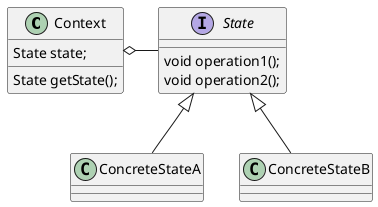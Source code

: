 @startuml

class Context{
State state;
State getState();
}

interface State{
void operation1();
void operation2();
}
Context o- State

State <|-- ConcreteStateA
State <|-- ConcreteStateB

@enduml